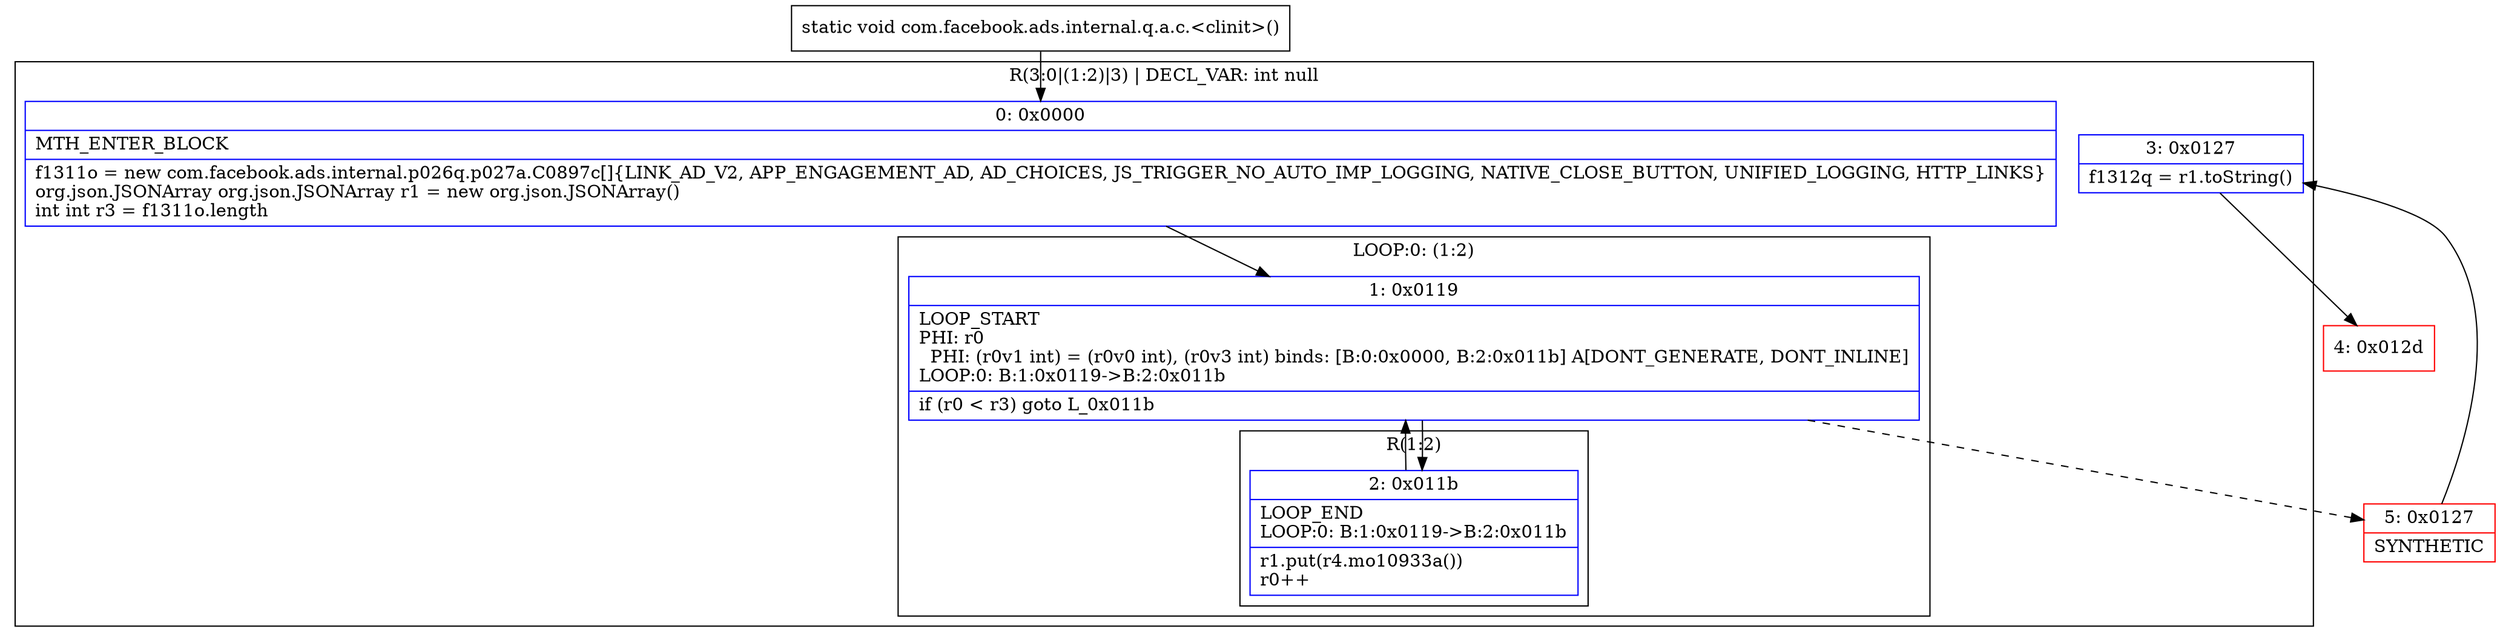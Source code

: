 digraph "CFG forcom.facebook.ads.internal.q.a.c.\<clinit\>()V" {
subgraph cluster_Region_525345834 {
label = "R(3:0|(1:2)|3) | DECL_VAR: int null\l";
node [shape=record,color=blue];
Node_0 [shape=record,label="{0\:\ 0x0000|MTH_ENTER_BLOCK\l|f1311o = new com.facebook.ads.internal.p026q.p027a.C0897c[]\{LINK_AD_V2, APP_ENGAGEMENT_AD, AD_CHOICES, JS_TRIGGER_NO_AUTO_IMP_LOGGING, NATIVE_CLOSE_BUTTON, UNIFIED_LOGGING, HTTP_LINKS\}\lorg.json.JSONArray org.json.JSONArray r1 = new org.json.JSONArray()\lint int r3 = f1311o.length\l}"];
subgraph cluster_LoopRegion_78312545 {
label = "LOOP:0: (1:2)";
node [shape=record,color=blue];
Node_1 [shape=record,label="{1\:\ 0x0119|LOOP_START\lPHI: r0 \l  PHI: (r0v1 int) = (r0v0 int), (r0v3 int) binds: [B:0:0x0000, B:2:0x011b] A[DONT_GENERATE, DONT_INLINE]\lLOOP:0: B:1:0x0119\-\>B:2:0x011b\l|if (r0 \< r3) goto L_0x011b\l}"];
subgraph cluster_Region_1998424756 {
label = "R(1:2)";
node [shape=record,color=blue];
Node_2 [shape=record,label="{2\:\ 0x011b|LOOP_END\lLOOP:0: B:1:0x0119\-\>B:2:0x011b\l|r1.put(r4.mo10933a())\lr0++\l}"];
}
}
Node_3 [shape=record,label="{3\:\ 0x0127|f1312q = r1.toString()\l}"];
}
Node_4 [shape=record,color=red,label="{4\:\ 0x012d}"];
Node_5 [shape=record,color=red,label="{5\:\ 0x0127|SYNTHETIC\l}"];
MethodNode[shape=record,label="{static void com.facebook.ads.internal.q.a.c.\<clinit\>() }"];
MethodNode -> Node_0;
Node_0 -> Node_1;
Node_1 -> Node_2;
Node_1 -> Node_5[style=dashed];
Node_2 -> Node_1;
Node_3 -> Node_4;
Node_5 -> Node_3;
}

